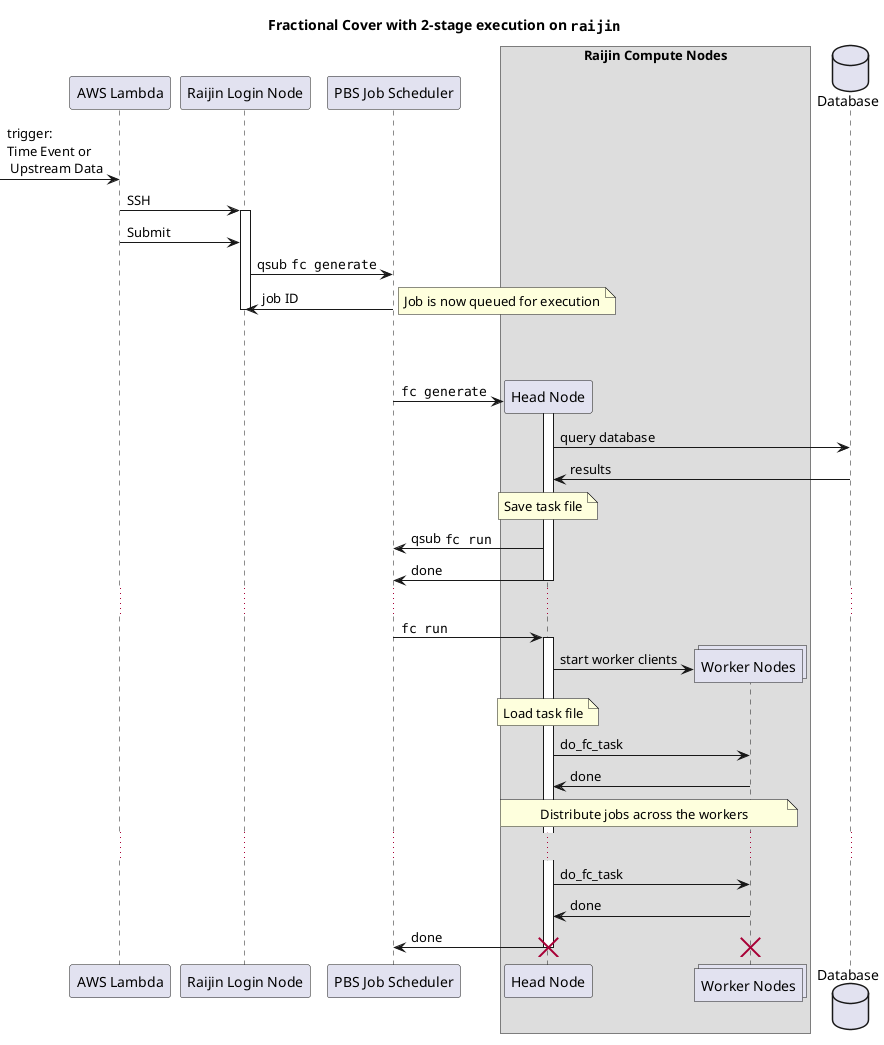 @startuml
title Fractional Cover with 2-stage execution on ""raijin""

-> "AWS Lambda": trigger: \nTime Event or \n Upstream Data

"AWS Lambda" -> "Raijin Login Node": SSH
activate "Raijin Login Node"
"AWS Lambda" -> "Raijin Login Node": Submit
participant "PBS Job Scheduler" as PBS
"Raijin Login Node" -> PBS: qsub ""fc generate""
"Raijin Login Node" <- PBS: job ID
deactivate "Raijin Login Node"
note right
Job is now queued for execution
end note
||60||

box "Raijin Compute Nodes"
participant "Head Node" as Head
collections "Worker Nodes" as Workers
end box

database Database

create Head
PBS -> Head: ""fc generate""
activate Head
Head -> Database: query database
Head <- Database: results
note over Head
Save task file
end note
PBS <- Head: qsub ""fc run""
PBS <- Head: done
deactivate Head
'destroy Head
...
'create Head
PBS -> Head: ""fc run""
activate Head

create Workers
Head -> Workers : start worker clients
note over Head
Load task file
end note
Head -> Workers : do_fc_task
Head <- Workers : done
note over Head, Workers: Distribute jobs across the workers
...
Head -> Workers : do_fc_task
Head <- Workers : done


PBS <- Head: done
destroy Head
destroy Workers

@enduml
